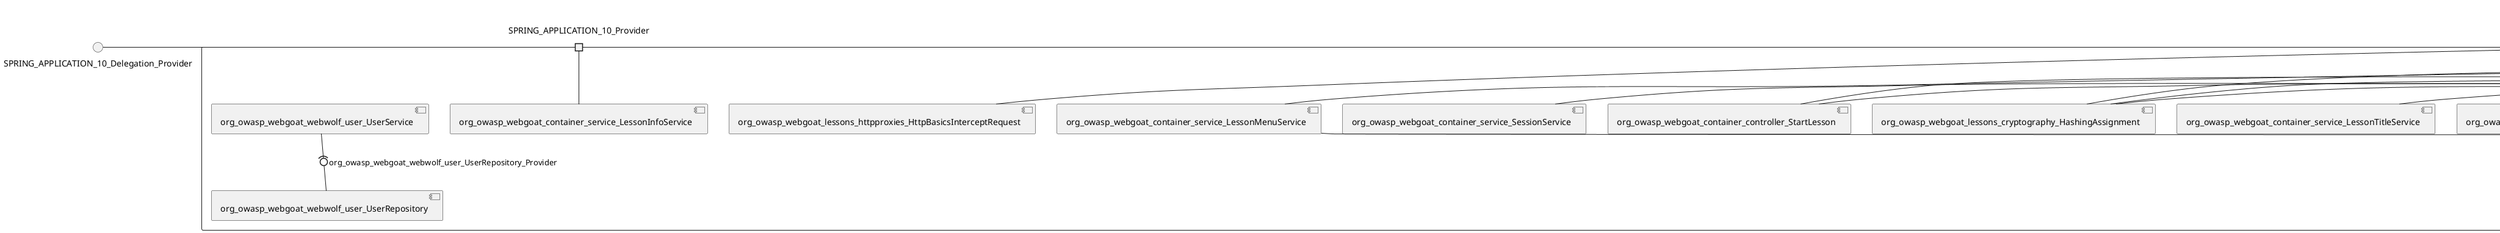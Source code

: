 @startuml
skinparam fixCircleLabelOverlapping true
skinparam componentStyle uml2
() SPRING_APPLICATION_10_Delegation_Provider
() SPRING_APPLICATION_11_Delegation_Provider
() SPRING_APPLICATION_12_Delegation_Provider
() SPRING_APPLICATION_13_Delegation_Provider
() SPRING_APPLICATION_14_Delegation_Provider
() SPRING_APPLICATION_15_Delegation_Provider
() SPRING_APPLICATION_16_Delegation_Provider
() SPRING_APPLICATION_2_Delegation_Provider
() SPRING_APPLICATION_3_Delegation_Provider
() SPRING_APPLICATION_4_Delegation_Provider
() SPRING_APPLICATION_5_Delegation_Provider
() SPRING_APPLICATION_6_Delegation_Provider
() SPRING_APPLICATION_7_Delegation_Provider
() SPRING_APPLICATION_8_Delegation_Provider
() SPRING_APPLICATION_9_Delegation_Provider
() SPRING_APPLICATION_BypassRestrictions_FieldRestrictions_POST_Delegation_Provider
() SPRING_APPLICATION_BypassRestrictions_frontendValidation_POST_Delegation_Provider
() SPRING_APPLICATION_ChromeDevTools_dummy_POST_Delegation_Provider
() SPRING_APPLICATION_ChromeDevTools_network_POST_Delegation_Provider
() SPRING_APPLICATION_CrossSiteScriptingStored_stored_xss_POST_Delegation_Provider
() SPRING_APPLICATION_CrossSiteScriptingStored_stored_xss_follow_up_POST_Delegation_Provider
() SPRING_APPLICATION_CrossSiteScripting_attack1_POST_Delegation_Provider
() SPRING_APPLICATION_CrossSiteScripting_attack3_POST_Delegation_Provider
() SPRING_APPLICATION_CrossSiteScripting_attack4_POST_Delegation_Provider
() SPRING_APPLICATION_CrossSiteScripting_attack5a_GET_Delegation_Provider
() SPRING_APPLICATION_CrossSiteScripting_attack6a_POST_Delegation_Provider
() SPRING_APPLICATION_CrossSiteScripting_dom_follow_up_POST_Delegation_Provider
() SPRING_APPLICATION_CrossSiteScripting_phone_home_xss_POST_Delegation_Provider
() SPRING_APPLICATION_CrossSiteScripting_quiz_GET_POST_Delegation_Provider
() SPRING_APPLICATION_Delegation_Provider
() SPRING_APPLICATION_GET_10_Delegation_Provider
() SPRING_APPLICATION_GET_11_Delegation_Provider
() SPRING_APPLICATION_GET_2_Delegation_Provider
() SPRING_APPLICATION_GET_3_Delegation_Provider
() SPRING_APPLICATION_GET_4_Delegation_Provider
() SPRING_APPLICATION_GET_5_Delegation_Provider
() SPRING_APPLICATION_GET_6_Delegation_Provider
() SPRING_APPLICATION_GET_7_Delegation_Provider
() SPRING_APPLICATION_GET_8_Delegation_Provider
() SPRING_APPLICATION_GET_9_Delegation_Provider
() SPRING_APPLICATION_GET_Delegation_Provider
() SPRING_APPLICATION_HtmlTampering_task_POST_Delegation_Provider
() SPRING_APPLICATION_HttpBasics_attack1_POST_Delegation_Provider
() SPRING_APPLICATION_HttpBasics_attack2_POST_Delegation_Provider
() SPRING_APPLICATION_IDOR_diff_attributes_POST_Delegation_Provider
() SPRING_APPLICATION_IDOR_login_POST_Delegation_Provider
() SPRING_APPLICATION_IDOR_profile_alt_path_POST_Delegation_Provider
() SPRING_APPLICATION_InsecureDeserialization_task_POST_Delegation_Provider
() SPRING_APPLICATION_InsecureLogin_Delegation_Provider
() SPRING_APPLICATION_JWT_decode_POST_Delegation_Provider
() SPRING_APPLICATION_JWT_jku_Delegation_Provider
() SPRING_APPLICATION_JWT_kid_Delegation_Provider
() SPRING_APPLICATION_JWT_quiz_GET_POST_Delegation_Provider
() SPRING_APPLICATION_JWT_refresh_Delegation_Provider
() SPRING_APPLICATION_JWT_secret_POST_Delegation_Provider
() SPRING_APPLICATION_JWT_votings_Delegation_Provider
() SPRING_APPLICATION_LogSpoofing_log_bleeding_POST_Delegation_Provider
() SPRING_APPLICATION_LogSpoofing_log_spoofing_POST_Delegation_Provider
() SPRING_APPLICATION_POST_10_Delegation_Provider
() SPRING_APPLICATION_POST_11_Delegation_Provider
() SPRING_APPLICATION_POST_12_Delegation_Provider
() SPRING_APPLICATION_POST_13_Delegation_Provider
() SPRING_APPLICATION_POST_14_Delegation_Provider
() SPRING_APPLICATION_POST_15_Delegation_Provider
() SPRING_APPLICATION_POST_16_Delegation_Provider
() SPRING_APPLICATION_POST_17_Delegation_Provider
() SPRING_APPLICATION_POST_18_Delegation_Provider
() SPRING_APPLICATION_POST_2_Delegation_Provider
() SPRING_APPLICATION_POST_3_Delegation_Provider
() SPRING_APPLICATION_POST_4_Delegation_Provider
() SPRING_APPLICATION_POST_5_Delegation_Provider
() SPRING_APPLICATION_POST_6_Delegation_Provider
() SPRING_APPLICATION_POST_7_Delegation_Provider
() SPRING_APPLICATION_POST_8_Delegation_Provider
() SPRING_APPLICATION_POST_9_Delegation_Provider
() SPRING_APPLICATION_POST_Delegation_Provider
() SPRING_APPLICATION_PUT_Delegation_Provider
() SPRING_APPLICATION_PasswordReset_ForgotPassword_create_password_reset_link_POST_Delegation_Provider
() SPRING_APPLICATION_PasswordReset_SecurityQuestions_POST_Delegation_Provider
() SPRING_APPLICATION_PasswordReset_reset_Delegation_Provider
() SPRING_APPLICATION_PasswordReset_simple_mail_reset_POST_Delegation_Provider
() SPRING_APPLICATION_PathTraversal_profile_picture_GET_Delegation_Provider
() SPRING_APPLICATION_PathTraversal_profile_picture_fix_GET_Delegation_Provider
() SPRING_APPLICATION_PathTraversal_profile_upload_POST_Delegation_Provider
() SPRING_APPLICATION_PathTraversal_profile_upload_fix_POST_Delegation_Provider
() SPRING_APPLICATION_PathTraversal_profile_upload_remove_user_input_POST_Delegation_Provider
() SPRING_APPLICATION_PathTraversal_random_POST_Delegation_Provider
() SPRING_APPLICATION_PathTraversal_random_picture_GET_Delegation_Provider
() SPRING_APPLICATION_PathTraversal_zip_slip_Delegation_Provider
() SPRING_APPLICATION_SSRF_task1_POST_Delegation_Provider
() SPRING_APPLICATION_SSRF_task2_POST_Delegation_Provider
() SPRING_APPLICATION_SecurePasswords_assignment_POST_Delegation_Provider
() SPRING_APPLICATION_SqlInjectionAdvanced_attack6a_POST_Delegation_Provider
() SPRING_APPLICATION_SqlInjectionAdvanced_attack6b_POST_Delegation_Provider
() SPRING_APPLICATION_SqlInjectionAdvanced_challenge_Login_POST_Delegation_Provider
() SPRING_APPLICATION_SqlInjectionAdvanced_challenge_PUT_Delegation_Provider
() SPRING_APPLICATION_SqlInjectionAdvanced_quiz_GET_POST_Delegation_Provider
() SPRING_APPLICATION_SqlInjectionMitigations_attack10a_POST_Delegation_Provider
() SPRING_APPLICATION_SqlInjectionMitigations_attack10b_POST_Delegation_Provider
() SPRING_APPLICATION_SqlInjectionMitigations_attack12a_POST_Delegation_Provider
() SPRING_APPLICATION_SqlInjectionMitigations_servers_GET_Delegation_Provider
() SPRING_APPLICATION_SqlInjection_assignment5a_POST_Delegation_Provider
() SPRING_APPLICATION_SqlInjection_assignment5b_POST_Delegation_Provider
() SPRING_APPLICATION_SqlInjection_attack10_POST_Delegation_Provider
() SPRING_APPLICATION_SqlInjection_attack2_POST_Delegation_Provider
() SPRING_APPLICATION_SqlInjection_attack3_POST_Delegation_Provider
() SPRING_APPLICATION_SqlInjection_attack4_POST_Delegation_Provider
() SPRING_APPLICATION_SqlInjection_attack5_POST_Delegation_Provider
() SPRING_APPLICATION_SqlInjection_attack8_POST_Delegation_Provider
() SPRING_APPLICATION_SqlInjection_attack9_POST_Delegation_Provider
() SPRING_APPLICATION_SqlOnlyInputValidationOnKeywords_attack_POST_Delegation_Provider
() SPRING_APPLICATION_SqlOnlyInputValidation_attack_POST_Delegation_Provider
() SPRING_APPLICATION_VulnerableComponents_attack1_POST_Delegation_Provider
() SPRING_APPLICATION_WebWolf_GET_Delegation_Provider
() SPRING_APPLICATION_WebWolf_landing_Delegation_Provider
() SPRING_APPLICATION_WebWolf_mail_Delegation_Provider
() SPRING_APPLICATION_challenge_1_POST_Delegation_Provider
() SPRING_APPLICATION_challenge_5_POST_Delegation_Provider
() SPRING_APPLICATION_challenge_7_Delegation_Provider
() SPRING_APPLICATION_challenge_8_Delegation_Provider
() SPRING_APPLICATION_challenge_logo_Delegation_Provider
() SPRING_APPLICATION_cia_quiz_GET_POST_Delegation_Provider
() SPRING_APPLICATION_clientSideFiltering_attack1_POST_Delegation_Provider
() SPRING_APPLICATION_clientSideFiltering_challenge_store_coupons_GET_Delegation_Provider
() SPRING_APPLICATION_clientSideFiltering_getItForFree_POST_Delegation_Provider
() SPRING_APPLICATION_clientSideFiltering_salaries_GET_Delegation_Provider
() SPRING_APPLICATION_crypto_encoding_basic_auth_POST_Delegation_Provider
() SPRING_APPLICATION_crypto_encoding_xor_POST_Delegation_Provider
() SPRING_APPLICATION_crypto_hashing_POST_Delegation_Provider
() SPRING_APPLICATION_crypto_secure_defaults_POST_Delegation_Provider
() SPRING_APPLICATION_crypto_signing_verify_POST_Delegation_Provider
() SPRING_APPLICATION_csrf_feedback_message_POST_Delegation_Provider
() SPRING_APPLICATION_csrf_review_POST_Delegation_Provider
() SPRING_APPLICATION_files_GET_Delegation_Provider
() SPRING_APPLICATION_fileupload_POST_Delegation_Provider
() SPRING_APPLICATION_jwt_Delegation_Provider
() SPRING_APPLICATION_landing_Delegation_Provider
() SPRING_APPLICATION_lesson_template_Delegation_Provider
() SPRING_APPLICATION_login_oauth_mvc_GET_Delegation_Provider
() SPRING_APPLICATION_mail_DELETE_GET_POST_Delegation_Provider
() SPRING_APPLICATION_register_mvc_POST_Delegation_Provider
() SPRING_APPLICATION_registration_GET_Delegation_Provider
() SPRING_APPLICATION_requests_GET_Delegation_Provider
() SPRING_APPLICATION_scoreboard_data_GET_Delegation_Provider
() SPRING_APPLICATION_server_directory_GET_Delegation_Provider
() SPRING_APPLICATION_service_debug_labels_mvc_Delegation_Provider
() SPRING_APPLICATION_service_lessonoverview_mvc_Delegation_Provider
() SPRING_APPLICATION_xxe_comments_GET_Delegation_Provider
rectangle System {
[org_owasp_webgoat_container_HammerHead] [[webgoat-webgoat.repository#_eo75BgNyEe-QM-wOtFHiFA]]
[org_owasp_webgoat_container_WebWolfRedirect] [[webgoat-webgoat.repository#_eo75BgNyEe-QM-wOtFHiFA]]
[org_owasp_webgoat_container_controller_StartLesson] [[webgoat-webgoat.repository#_eo75BgNyEe-QM-wOtFHiFA]]
[org_owasp_webgoat_container_controller_Welcome] [[webgoat-webgoat.repository#_eo75BgNyEe-QM-wOtFHiFA]]
[org_owasp_webgoat_container_i18n_PluginMessages_Provider] [[webgoat-webgoat.repository#_eo75BgNyEe-QM-wOtFHiFA]]
[org_owasp_webgoat_container_service_EnvironmentService] [[webgoat-webgoat.repository#_eo75BgNyEe-QM-wOtFHiFA]]
[org_owasp_webgoat_container_service_HintService] [[webgoat-webgoat.repository#_eo75BgNyEe-QM-wOtFHiFA]]
[org_owasp_webgoat_container_service_LabelDebugService] [[webgoat-webgoat.repository#_eo75BgNyEe-QM-wOtFHiFA]]
[org_owasp_webgoat_container_service_LabelService] [[webgoat-webgoat.repository#_eo75BgNyEe-QM-wOtFHiFA]]
[org_owasp_webgoat_container_service_LessonInfoService] [[webgoat-webgoat.repository#_eo75BgNyEe-QM-wOtFHiFA]]
[org_owasp_webgoat_container_service_LessonMenuService] [[webgoat-webgoat.repository#_eo75BgNyEe-QM-wOtFHiFA]]
[org_owasp_webgoat_container_service_LessonProgressService] [[webgoat-webgoat.repository#_eo75BgNyEe-QM-wOtFHiFA]]
[org_owasp_webgoat_container_service_LessonTitleService] [[webgoat-webgoat.repository#_eo75BgNyEe-QM-wOtFHiFA]]
[org_owasp_webgoat_container_service_ReportCardService] [[webgoat-webgoat.repository#_eo75BgNyEe-QM-wOtFHiFA]]
[org_owasp_webgoat_container_service_RestartLessonService] [[webgoat-webgoat.repository#_eo75BgNyEe-QM-wOtFHiFA]]
[org_owasp_webgoat_container_service_SessionService] [[webgoat-webgoat.repository#_eo75BgNyEe-QM-wOtFHiFA]]
[org_owasp_webgoat_container_session_UserSessionData_Provider] [[webgoat-webgoat.repository#_eo75BgNyEe-QM-wOtFHiFA]]
[org_owasp_webgoat_container_session_WebSession_Provider] [[webgoat-webgoat.repository#_eo75BgNyEe-QM-wOtFHiFA]]
[org_owasp_webgoat_container_users_RegistrationController] [[webgoat-webgoat.repository#_eo75BgNyEe-QM-wOtFHiFA]]
[org_owasp_webgoat_container_users_Scoreboard] [[webgoat-webgoat.repository#_eo75BgNyEe-QM-wOtFHiFA]]
[org_owasp_webgoat_container_users_UserRepository] [[webgoat-webgoat.repository#_eo75BgNyEe-QM-wOtFHiFA]]
[org_owasp_webgoat_container_users_UserService] [[webgoat-webgoat.repository#_eo75BgNyEe-QM-wOtFHiFA]]
[org_owasp_webgoat_container_users_UserTrackerRepository] [[webgoat-webgoat.repository#_eo75BgNyEe-QM-wOtFHiFA]]
[org_owasp_webgoat_lessons_authbypass_VerifyAccount] [[webgoat-webgoat.repository#_eo75BgNyEe-QM-wOtFHiFA]]
[org_owasp_webgoat_lessons_bypassrestrictions_BypassRestrictionsFieldRestrictions] [[webgoat-webgoat.repository#_eo75BgNyEe-QM-wOtFHiFA]]
[org_owasp_webgoat_lessons_bypassrestrictions_BypassRestrictionsFrontendValidation] [[webgoat-webgoat.repository#_eo75BgNyEe-QM-wOtFHiFA]]
[org_owasp_webgoat_lessons_challenges_FlagController] [[webgoat-webgoat.repository#_eo75BgNyEe-QM-wOtFHiFA]]
[org_owasp_webgoat_lessons_challenges_challenge1_Assignment1] [[webgoat-webgoat.repository#_eo75BgNyEe-QM-wOtFHiFA]]
[org_owasp_webgoat_lessons_challenges_challenge1_ImageServlet] [[webgoat-webgoat.repository#_eo75BgNyEe-QM-wOtFHiFA]]
[org_owasp_webgoat_lessons_challenges_challenge5_Assignment5] [[webgoat-webgoat.repository#_eo75BgNyEe-QM-wOtFHiFA]]
[org_owasp_webgoat_lessons_challenges_challenge7_Assignment7] [[webgoat-webgoat.repository#_eo75BgNyEe-QM-wOtFHiFA]]
[org_owasp_webgoat_lessons_challenges_challenge8_Assignment8] [[webgoat-webgoat.repository#_eo75BgNyEe-QM-wOtFHiFA]]
[org_owasp_webgoat_lessons_chromedevtools_NetworkDummy] [[webgoat-webgoat.repository#_eo75BgNyEe-QM-wOtFHiFA]]
[org_owasp_webgoat_lessons_chromedevtools_NetworkLesson] [[webgoat-webgoat.repository#_eo75BgNyEe-QM-wOtFHiFA]]
[org_owasp_webgoat_lessons_cia_CIAQuiz] [[webgoat-webgoat.repository#_eo75BgNyEe-QM-wOtFHiFA]]
[org_owasp_webgoat_lessons_clientsidefiltering_ClientSideFilteringAssignment] [[webgoat-webgoat.repository#_eo75BgNyEe-QM-wOtFHiFA]]
[org_owasp_webgoat_lessons_clientsidefiltering_ClientSideFilteringFreeAssignment] [[webgoat-webgoat.repository#_eo75BgNyEe-QM-wOtFHiFA]]
[org_owasp_webgoat_lessons_clientsidefiltering_Salaries] [[webgoat-webgoat.repository#_eo75BgNyEe-QM-wOtFHiFA]]
[org_owasp_webgoat_lessons_clientsidefiltering_ShopEndpoint] [[webgoat-webgoat.repository#_eo75BgNyEe-QM-wOtFHiFA]]
[org_owasp_webgoat_lessons_cryptography_EncodingAssignment] [[webgoat-webgoat.repository#_eo75BgNyEe-QM-wOtFHiFA]]
[org_owasp_webgoat_lessons_cryptography_HashingAssignment] [[webgoat-webgoat.repository#_eo75BgNyEe-QM-wOtFHiFA]]
[org_owasp_webgoat_lessons_cryptography_SecureDefaultsAssignment] [[webgoat-webgoat.repository#_eo75BgNyEe-QM-wOtFHiFA]]
[org_owasp_webgoat_lessons_cryptography_SigningAssignment] [[webgoat-webgoat.repository#_eo75BgNyEe-QM-wOtFHiFA]]
[org_owasp_webgoat_lessons_cryptography_XOREncodingAssignment] [[webgoat-webgoat.repository#_eo75BgNyEe-QM-wOtFHiFA]]
[org_owasp_webgoat_lessons_csrf_CSRFConfirmFlag1] [[webgoat-webgoat.repository#_eo75BgNyEe-QM-wOtFHiFA]]
[org_owasp_webgoat_lessons_csrf_CSRFFeedback] [[webgoat-webgoat.repository#_eo75BgNyEe-QM-wOtFHiFA]]
[org_owasp_webgoat_lessons_csrf_CSRFGetFlag] [[webgoat-webgoat.repository#_eo75BgNyEe-QM-wOtFHiFA]]
[org_owasp_webgoat_lessons_csrf_CSRFLogin] [[webgoat-webgoat.repository#_eo75BgNyEe-QM-wOtFHiFA]]
[org_owasp_webgoat_lessons_csrf_ForgedReviews] [[webgoat-webgoat.repository#_eo75BgNyEe-QM-wOtFHiFA]]
[org_owasp_webgoat_lessons_csrf_ObjectMapper_Provider] [[webgoat-webgoat.repository#_eo75BgNyEe-QM-wOtFHiFA]]
[org_owasp_webgoat_lessons_deserialization_InsecureDeserializationTask] [[webgoat-webgoat.repository#_eo75BgNyEe-QM-wOtFHiFA]]
[org_owasp_webgoat_lessons_hijacksession_HijackSessionAssignment] [[webgoat-webgoat.repository#_eo75BgNyEe-QM-wOtFHiFA]]
[org_owasp_webgoat_lessons_hijacksession_cas_HijackSessionAuthenticationProvider] [[webgoat-webgoat.repository#_eo75BgNyEe-QM-wOtFHiFA]]
[org_owasp_webgoat_lessons_htmltampering_HtmlTamperingTask] [[webgoat-webgoat.repository#_eo75BgNyEe-QM-wOtFHiFA]]
[org_owasp_webgoat_lessons_httpbasics_HttpBasicsLesson] [[webgoat-webgoat.repository#_eo75BgNyEe-QM-wOtFHiFA]]
[org_owasp_webgoat_lessons_httpbasics_HttpBasicsQuiz] [[webgoat-webgoat.repository#_eo75BgNyEe-QM-wOtFHiFA]]
[org_owasp_webgoat_lessons_httpproxies_HttpBasicsInterceptRequest] [[webgoat-webgoat.repository#_eo75BgNyEe-QM-wOtFHiFA]]
[org_owasp_webgoat_lessons_idor_IDORDiffAttributes] [[webgoat-webgoat.repository#_eo75BgNyEe-QM-wOtFHiFA]]
[org_owasp_webgoat_lessons_idor_IDOREditOtherProfile] [[webgoat-webgoat.repository#_eo75BgNyEe-QM-wOtFHiFA]]
[org_owasp_webgoat_lessons_idor_IDORLogin] [[webgoat-webgoat.repository#_eo75BgNyEe-QM-wOtFHiFA]]
[org_owasp_webgoat_lessons_idor_IDORViewOtherProfile] [[webgoat-webgoat.repository#_eo75BgNyEe-QM-wOtFHiFA]]
[org_owasp_webgoat_lessons_idor_IDORViewOwnProfile] [[webgoat-webgoat.repository#_eo75BgNyEe-QM-wOtFHiFA]]
[org_owasp_webgoat_lessons_idor_IDORViewOwnProfileAltUrl] [[webgoat-webgoat.repository#_eo75BgNyEe-QM-wOtFHiFA]]
[org_owasp_webgoat_lessons_insecurelogin_InsecureLoginTask] [[webgoat-webgoat.repository#_eo75BgNyEe-QM-wOtFHiFA]]
[org_owasp_webgoat_lessons_jwt_JWTDecodeEndpoint] [[webgoat-webgoat.repository#_eo75BgNyEe-QM-wOtFHiFA]]
[org_owasp_webgoat_lessons_jwt_JWTQuiz] [[webgoat-webgoat.repository#_eo75BgNyEe-QM-wOtFHiFA]]
[org_owasp_webgoat_lessons_jwt_JWTRefreshEndpoint] [[webgoat-webgoat.repository#_eo75BgNyEe-QM-wOtFHiFA]]
[org_owasp_webgoat_lessons_jwt_JWTSecretKeyEndpoint] [[webgoat-webgoat.repository#_eo75BgNyEe-QM-wOtFHiFA]]
[org_owasp_webgoat_lessons_jwt_JWTVotesEndpoint] [[webgoat-webgoat.repository#_eo75BgNyEe-QM-wOtFHiFA]]
[org_owasp_webgoat_lessons_jwt_claimmisuse_JWTHeaderJKUEndpoint] [[webgoat-webgoat.repository#_eo75BgNyEe-QM-wOtFHiFA]]
[org_owasp_webgoat_lessons_jwt_claimmisuse_JWTHeaderKIDEndpoint] [[webgoat-webgoat.repository#_eo75BgNyEe-QM-wOtFHiFA]]
[org_owasp_webgoat_lessons_lessontemplate_SampleAttack] [[webgoat-webgoat.repository#_eo75BgNyEe-QM-wOtFHiFA]]
[org_owasp_webgoat_lessons_logging_LogBleedingTask] [[webgoat-webgoat.repository#_eo75BgNyEe-QM-wOtFHiFA]]
[org_owasp_webgoat_lessons_logging_LogSpoofingTask] [[webgoat-webgoat.repository#_eo75BgNyEe-QM-wOtFHiFA]]
[org_owasp_webgoat_lessons_missingac_MissingFunctionACHiddenMenus] [[webgoat-webgoat.repository#_eo75BgNyEe-QM-wOtFHiFA]]
[org_owasp_webgoat_lessons_missingac_MissingFunctionACUsers] [[webgoat-webgoat.repository#_eo75BgNyEe-QM-wOtFHiFA]]
[org_owasp_webgoat_lessons_missingac_MissingFunctionACYourHash] [[webgoat-webgoat.repository#_eo75BgNyEe-QM-wOtFHiFA]]
[org_owasp_webgoat_lessons_missingac_MissingFunctionACYourHashAdmin] [[webgoat-webgoat.repository#_eo75BgNyEe-QM-wOtFHiFA]]
[org_owasp_webgoat_lessons_passwordreset_QuestionsAssignment] [[webgoat-webgoat.repository#_eo75BgNyEe-QM-wOtFHiFA]]
[org_owasp_webgoat_lessons_passwordreset_ResetLinkAssignment] [[webgoat-webgoat.repository#_eo75BgNyEe-QM-wOtFHiFA]]
[org_owasp_webgoat_lessons_passwordreset_ResetLinkAssignmentForgotPassword] [[webgoat-webgoat.repository#_eo75BgNyEe-QM-wOtFHiFA]]
[org_owasp_webgoat_lessons_passwordreset_SecurityQuestionAssignment] [[webgoat-webgoat.repository#_eo75BgNyEe-QM-wOtFHiFA]]
[org_owasp_webgoat_lessons_passwordreset_SimpleMailAssignment] [[webgoat-webgoat.repository#_eo75BgNyEe-QM-wOtFHiFA]]
[org_owasp_webgoat_lessons_passwordreset_TriedQuestions] [[webgoat-webgoat.repository#_eo75BgNyEe-QM-wOtFHiFA]]
[org_owasp_webgoat_lessons_pathtraversal_ProfileUpload] [[webgoat-webgoat.repository#_eo75BgNyEe-QM-wOtFHiFA]]
[org_owasp_webgoat_lessons_pathtraversal_ProfileUploadFix] [[webgoat-webgoat.repository#_eo75BgNyEe-QM-wOtFHiFA]]
[org_owasp_webgoat_lessons_pathtraversal_ProfileUploadRemoveUserInput] [[webgoat-webgoat.repository#_eo75BgNyEe-QM-wOtFHiFA]]
[org_owasp_webgoat_lessons_pathtraversal_ProfileUploadRetrieval] [[webgoat-webgoat.repository#_eo75BgNyEe-QM-wOtFHiFA]]
[org_owasp_webgoat_lessons_pathtraversal_ProfileZipSlip] [[webgoat-webgoat.repository#_eo75BgNyEe-QM-wOtFHiFA]]
[org_owasp_webgoat_lessons_securepasswords_SecurePasswordsAssignment] [[webgoat-webgoat.repository#_eo75BgNyEe-QM-wOtFHiFA]]
[org_owasp_webgoat_lessons_spoofcookie_SpoofCookieAssignment] [[webgoat-webgoat.repository#_eo75BgNyEe-QM-wOtFHiFA]]
[org_owasp_webgoat_lessons_sqlinjection_advanced_SqlInjectionChallenge] [[webgoat-webgoat.repository#_eo75BgNyEe-QM-wOtFHiFA]]
[org_owasp_webgoat_lessons_sqlinjection_advanced_SqlInjectionChallengeLogin] [[webgoat-webgoat.repository#_eo75BgNyEe-QM-wOtFHiFA]]
[org_owasp_webgoat_lessons_sqlinjection_advanced_SqlInjectionLesson6a] [[webgoat-webgoat.repository#_eo75BgNyEe-QM-wOtFHiFA]]
[org_owasp_webgoat_lessons_sqlinjection_advanced_SqlInjectionLesson6b] [[webgoat-webgoat.repository#_eo75BgNyEe-QM-wOtFHiFA]]
[org_owasp_webgoat_lessons_sqlinjection_advanced_SqlInjectionQuiz] [[webgoat-webgoat.repository#_eo75BgNyEe-QM-wOtFHiFA]]
[org_owasp_webgoat_lessons_sqlinjection_introduction_SqlInjectionLesson10] [[webgoat-webgoat.repository#_eo75BgNyEe-QM-wOtFHiFA]]
[org_owasp_webgoat_lessons_sqlinjection_introduction_SqlInjectionLesson2] [[webgoat-webgoat.repository#_eo75BgNyEe-QM-wOtFHiFA]]
[org_owasp_webgoat_lessons_sqlinjection_introduction_SqlInjectionLesson3] [[webgoat-webgoat.repository#_eo75BgNyEe-QM-wOtFHiFA]]
[org_owasp_webgoat_lessons_sqlinjection_introduction_SqlInjectionLesson4] [[webgoat-webgoat.repository#_eo75BgNyEe-QM-wOtFHiFA]]
[org_owasp_webgoat_lessons_sqlinjection_introduction_SqlInjectionLesson5] [[webgoat-webgoat.repository#_eo75BgNyEe-QM-wOtFHiFA]]
[org_owasp_webgoat_lessons_sqlinjection_introduction_SqlInjectionLesson5a] [[webgoat-webgoat.repository#_eo75BgNyEe-QM-wOtFHiFA]]
[org_owasp_webgoat_lessons_sqlinjection_introduction_SqlInjectionLesson5b] [[webgoat-webgoat.repository#_eo75BgNyEe-QM-wOtFHiFA]]
[org_owasp_webgoat_lessons_sqlinjection_introduction_SqlInjectionLesson8] [[webgoat-webgoat.repository#_eo75BgNyEe-QM-wOtFHiFA]]
[org_owasp_webgoat_lessons_sqlinjection_introduction_SqlInjectionLesson9] [[webgoat-webgoat.repository#_eo75BgNyEe-QM-wOtFHiFA]]
[org_owasp_webgoat_lessons_sqlinjection_mitigation_Servers] [[webgoat-webgoat.repository#_eo75BgNyEe-QM-wOtFHiFA]]
[org_owasp_webgoat_lessons_sqlinjection_mitigation_SqlInjectionLesson10a] [[webgoat-webgoat.repository#_eo75BgNyEe-QM-wOtFHiFA]]
[org_owasp_webgoat_lessons_sqlinjection_mitigation_SqlInjectionLesson10b] [[webgoat-webgoat.repository#_eo75BgNyEe-QM-wOtFHiFA]]
[org_owasp_webgoat_lessons_sqlinjection_mitigation_SqlInjectionLesson13] [[webgoat-webgoat.repository#_eo75BgNyEe-QM-wOtFHiFA]]
[org_owasp_webgoat_lessons_sqlinjection_mitigation_SqlOnlyInputValidation] [[webgoat-webgoat.repository#_eo75BgNyEe-QM-wOtFHiFA]]
[org_owasp_webgoat_lessons_sqlinjection_mitigation_SqlOnlyInputValidationOnKeywords] [[webgoat-webgoat.repository#_eo75BgNyEe-QM-wOtFHiFA]]
[org_owasp_webgoat_lessons_ssrf_SSRFTask1] [[webgoat-webgoat.repository#_eo75BgNyEe-QM-wOtFHiFA]]
[org_owasp_webgoat_lessons_ssrf_SSRFTask2] [[webgoat-webgoat.repository#_eo75BgNyEe-QM-wOtFHiFA]]
[org_owasp_webgoat_lessons_vulnerablecomponents_VulnerableComponentsLesson] [[webgoat-webgoat.repository#_eo75BgNyEe-QM-wOtFHiFA]]
[org_owasp_webgoat_lessons_webwolfintroduction_LandingAssignment] [[webgoat-webgoat.repository#_eo75BgNyEe-QM-wOtFHiFA]]
[org_owasp_webgoat_lessons_webwolfintroduction_MailAssignment] [[webgoat-webgoat.repository#_eo75BgNyEe-QM-wOtFHiFA]]
[org_owasp_webgoat_lessons_xss_CrossSiteScriptingLesson1] [[webgoat-webgoat.repository#_eo75BgNyEe-QM-wOtFHiFA]]
[org_owasp_webgoat_lessons_xss_CrossSiteScriptingLesson3] [[webgoat-webgoat.repository#_eo75BgNyEe-QM-wOtFHiFA]]
[org_owasp_webgoat_lessons_xss_CrossSiteScriptingLesson4] [[webgoat-webgoat.repository#_eo75BgNyEe-QM-wOtFHiFA]]
[org_owasp_webgoat_lessons_xss_CrossSiteScriptingLesson5a] [[webgoat-webgoat.repository#_eo75BgNyEe-QM-wOtFHiFA]]
[org_owasp_webgoat_lessons_xss_CrossSiteScriptingLesson6a] [[webgoat-webgoat.repository#_eo75BgNyEe-QM-wOtFHiFA]]
[org_owasp_webgoat_lessons_xss_CrossSiteScriptingQuiz] [[webgoat-webgoat.repository#_eo75BgNyEe-QM-wOtFHiFA]]
[org_owasp_webgoat_lessons_xss_DOMCrossSiteScripting] [[webgoat-webgoat.repository#_eo75BgNyEe-QM-wOtFHiFA]]
[org_owasp_webgoat_lessons_xss_DOMCrossSiteScriptingVerifier] [[webgoat-webgoat.repository#_eo75BgNyEe-QM-wOtFHiFA]]
[org_owasp_webgoat_lessons_xss_stored_StoredCrossSiteScriptingVerifier] [[webgoat-webgoat.repository#_eo75BgNyEe-QM-wOtFHiFA]]
[org_owasp_webgoat_lessons_xss_stored_StoredXssComments] [[webgoat-webgoat.repository#_eo75BgNyEe-QM-wOtFHiFA]]
[org_owasp_webgoat_lessons_xxe_BlindSendFileAssignment] [[webgoat-webgoat.repository#_eo75BgNyEe-QM-wOtFHiFA]]
[org_owasp_webgoat_lessons_xxe_CommentsCache] [[webgoat-webgoat.repository#_eo75BgNyEe-QM-wOtFHiFA]]
[org_owasp_webgoat_lessons_xxe_CommentsEndpoint] [[webgoat-webgoat.repository#_eo75BgNyEe-QM-wOtFHiFA]]
[org_owasp_webgoat_lessons_xxe_ContentTypeAssignment] [[webgoat-webgoat.repository#_eo75BgNyEe-QM-wOtFHiFA]]
[org_owasp_webgoat_lessons_xxe_SimpleXXE] [[webgoat-webgoat.repository#_eo75BgNyEe-QM-wOtFHiFA]]
[org_owasp_webgoat_webwolf_FileServer] [[webgoat-webgoat.repository#_eo75BgNyEe-QM-wOtFHiFA]]
[org_owasp_webgoat_webwolf_jwt_JWTController] [[webgoat-webgoat.repository#_eo75BgNyEe-QM-wOtFHiFA]]
[org_owasp_webgoat_webwolf_mailbox_MailboxController] [[webgoat-webgoat.repository#_eo75BgNyEe-QM-wOtFHiFA]]
[org_owasp_webgoat_webwolf_mailbox_MailboxRepository] [[webgoat-webgoat.repository#_eo75BgNyEe-QM-wOtFHiFA]]
[org_owasp_webgoat_webwolf_requests_LandingPage] [[webgoat-webgoat.repository#_eo75BgNyEe-QM-wOtFHiFA]]
[org_owasp_webgoat_webwolf_requests_Requests] [[webgoat-webgoat.repository#_eo75BgNyEe-QM-wOtFHiFA]]
[org_owasp_webgoat_webwolf_user_UserRepository] [[webgoat-webgoat.repository#_eo75BgNyEe-QM-wOtFHiFA]]
[org_owasp_webgoat_webwolf_user_UserService] [[webgoat-webgoat.repository#_eo75BgNyEe-QM-wOtFHiFA]]
port SPRING_APPLICATION_10_Provider
SPRING_APPLICATION_10_Delegation_Provider - SPRING_APPLICATION_10_Provider
SPRING_APPLICATION_10_Provider - [org_owasp_webgoat_container_service_LessonInfoService]
port SPRING_APPLICATION_11_Provider
SPRING_APPLICATION_11_Delegation_Provider - SPRING_APPLICATION_11_Provider
SPRING_APPLICATION_11_Provider - [org_owasp_webgoat_lessons_httpproxies_HttpBasicsInterceptRequest]
port SPRING_APPLICATION_12_Provider
SPRING_APPLICATION_12_Delegation_Provider - SPRING_APPLICATION_12_Provider
SPRING_APPLICATION_12_Provider - [org_owasp_webgoat_container_controller_StartLesson]
port SPRING_APPLICATION_13_Provider
SPRING_APPLICATION_13_Delegation_Provider - SPRING_APPLICATION_13_Provider
SPRING_APPLICATION_13_Provider - [org_owasp_webgoat_container_service_LessonMenuService]
port SPRING_APPLICATION_14_Provider
SPRING_APPLICATION_14_Delegation_Provider - SPRING_APPLICATION_14_Provider
SPRING_APPLICATION_14_Provider - [org_owasp_webgoat_lessons_xxe_SimpleXXE]
port SPRING_APPLICATION_15_Provider
SPRING_APPLICATION_15_Delegation_Provider - SPRING_APPLICATION_15_Provider
SPRING_APPLICATION_15_Provider - [org_owasp_webgoat_container_service_SessionService]
port SPRING_APPLICATION_16_Provider
SPRING_APPLICATION_16_Delegation_Provider - SPRING_APPLICATION_16_Provider
SPRING_APPLICATION_16_Provider - [org_owasp_webgoat_lessons_jwt_JWTSecretKeyEndpoint]
port SPRING_APPLICATION_2_Provider
SPRING_APPLICATION_2_Delegation_Provider - SPRING_APPLICATION_2_Provider
SPRING_APPLICATION_2_Provider - [org_owasp_webgoat_lessons_cryptography_HashingAssignment]
port SPRING_APPLICATION_3_Provider
SPRING_APPLICATION_3_Delegation_Provider - SPRING_APPLICATION_3_Provider
SPRING_APPLICATION_3_Provider - [org_owasp_webgoat_lessons_cryptography_SigningAssignment]
port SPRING_APPLICATION_4_Provider
SPRING_APPLICATION_4_Delegation_Provider - SPRING_APPLICATION_4_Provider
SPRING_APPLICATION_4_Provider - [org_owasp_webgoat_lessons_cryptography_HashingAssignment]
port SPRING_APPLICATION_5_Provider
SPRING_APPLICATION_5_Delegation_Provider - SPRING_APPLICATION_5_Provider
SPRING_APPLICATION_5_Provider - [org_owasp_webgoat_container_controller_StartLesson]
port SPRING_APPLICATION_6_Provider
SPRING_APPLICATION_6_Delegation_Provider - SPRING_APPLICATION_6_Provider
SPRING_APPLICATION_6_Provider - [org_owasp_webgoat_container_service_LessonTitleService]
port SPRING_APPLICATION_7_Provider
SPRING_APPLICATION_7_Delegation_Provider - SPRING_APPLICATION_7_Provider
SPRING_APPLICATION_7_Provider - [org_owasp_webgoat_container_service_RestartLessonService]
port SPRING_APPLICATION_8_Provider
SPRING_APPLICATION_8_Delegation_Provider - SPRING_APPLICATION_8_Provider
SPRING_APPLICATION_8_Provider - [org_owasp_webgoat_container_HammerHead]
port SPRING_APPLICATION_9_Provider
SPRING_APPLICATION_9_Delegation_Provider - SPRING_APPLICATION_9_Provider
SPRING_APPLICATION_9_Provider - [org_owasp_webgoat_container_service_LabelDebugService]
port SPRING_APPLICATION_BypassRestrictions_FieldRestrictions_POST_Provider
SPRING_APPLICATION_BypassRestrictions_FieldRestrictions_POST_Delegation_Provider - SPRING_APPLICATION_BypassRestrictions_FieldRestrictions_POST_Provider
SPRING_APPLICATION_BypassRestrictions_FieldRestrictions_POST_Provider - [org_owasp_webgoat_lessons_bypassrestrictions_BypassRestrictionsFieldRestrictions]
port SPRING_APPLICATION_BypassRestrictions_frontendValidation_POST_Provider
SPRING_APPLICATION_BypassRestrictions_frontendValidation_POST_Delegation_Provider - SPRING_APPLICATION_BypassRestrictions_frontendValidation_POST_Provider
SPRING_APPLICATION_BypassRestrictions_frontendValidation_POST_Provider - [org_owasp_webgoat_lessons_bypassrestrictions_BypassRestrictionsFrontendValidation]
port SPRING_APPLICATION_ChromeDevTools_dummy_POST_Provider
SPRING_APPLICATION_ChromeDevTools_dummy_POST_Delegation_Provider - SPRING_APPLICATION_ChromeDevTools_dummy_POST_Provider
SPRING_APPLICATION_ChromeDevTools_dummy_POST_Provider - [org_owasp_webgoat_lessons_chromedevtools_NetworkDummy]
port SPRING_APPLICATION_ChromeDevTools_network_POST_Provider
SPRING_APPLICATION_ChromeDevTools_network_POST_Delegation_Provider - SPRING_APPLICATION_ChromeDevTools_network_POST_Provider
SPRING_APPLICATION_ChromeDevTools_network_POST_Provider - [org_owasp_webgoat_lessons_chromedevtools_NetworkLesson]
port SPRING_APPLICATION_CrossSiteScriptingStored_stored_xss_POST_Provider
SPRING_APPLICATION_CrossSiteScriptingStored_stored_xss_POST_Delegation_Provider - SPRING_APPLICATION_CrossSiteScriptingStored_stored_xss_POST_Provider
SPRING_APPLICATION_CrossSiteScriptingStored_stored_xss_POST_Provider - [org_owasp_webgoat_lessons_xss_stored_StoredXssComments]
port SPRING_APPLICATION_CrossSiteScriptingStored_stored_xss_follow_up_POST_Provider
SPRING_APPLICATION_CrossSiteScriptingStored_stored_xss_follow_up_POST_Delegation_Provider - SPRING_APPLICATION_CrossSiteScriptingStored_stored_xss_follow_up_POST_Provider
SPRING_APPLICATION_CrossSiteScriptingStored_stored_xss_follow_up_POST_Provider - [org_owasp_webgoat_lessons_xss_stored_StoredCrossSiteScriptingVerifier]
port SPRING_APPLICATION_CrossSiteScripting_attack1_POST_Provider
SPRING_APPLICATION_CrossSiteScripting_attack1_POST_Delegation_Provider - SPRING_APPLICATION_CrossSiteScripting_attack1_POST_Provider
SPRING_APPLICATION_CrossSiteScripting_attack1_POST_Provider - [org_owasp_webgoat_lessons_xss_CrossSiteScriptingLesson1]
port SPRING_APPLICATION_CrossSiteScripting_attack3_POST_Provider
SPRING_APPLICATION_CrossSiteScripting_attack3_POST_Delegation_Provider - SPRING_APPLICATION_CrossSiteScripting_attack3_POST_Provider
SPRING_APPLICATION_CrossSiteScripting_attack3_POST_Provider - [org_owasp_webgoat_lessons_xss_CrossSiteScriptingLesson3]
port SPRING_APPLICATION_CrossSiteScripting_attack4_POST_Provider
SPRING_APPLICATION_CrossSiteScripting_attack4_POST_Delegation_Provider - SPRING_APPLICATION_CrossSiteScripting_attack4_POST_Provider
SPRING_APPLICATION_CrossSiteScripting_attack4_POST_Provider - [org_owasp_webgoat_lessons_xss_CrossSiteScriptingLesson4]
port SPRING_APPLICATION_CrossSiteScripting_attack5a_GET_Provider
SPRING_APPLICATION_CrossSiteScripting_attack5a_GET_Delegation_Provider - SPRING_APPLICATION_CrossSiteScripting_attack5a_GET_Provider
SPRING_APPLICATION_CrossSiteScripting_attack5a_GET_Provider - [org_owasp_webgoat_lessons_xss_CrossSiteScriptingLesson5a]
port SPRING_APPLICATION_CrossSiteScripting_attack6a_POST_Provider
SPRING_APPLICATION_CrossSiteScripting_attack6a_POST_Delegation_Provider - SPRING_APPLICATION_CrossSiteScripting_attack6a_POST_Provider
SPRING_APPLICATION_CrossSiteScripting_attack6a_POST_Provider - [org_owasp_webgoat_lessons_xss_CrossSiteScriptingLesson6a]
port SPRING_APPLICATION_CrossSiteScripting_dom_follow_up_POST_Provider
SPRING_APPLICATION_CrossSiteScripting_dom_follow_up_POST_Delegation_Provider - SPRING_APPLICATION_CrossSiteScripting_dom_follow_up_POST_Provider
SPRING_APPLICATION_CrossSiteScripting_dom_follow_up_POST_Provider - [org_owasp_webgoat_lessons_xss_DOMCrossSiteScriptingVerifier]
port SPRING_APPLICATION_CrossSiteScripting_phone_home_xss_POST_Provider
SPRING_APPLICATION_CrossSiteScripting_phone_home_xss_POST_Delegation_Provider - SPRING_APPLICATION_CrossSiteScripting_phone_home_xss_POST_Provider
SPRING_APPLICATION_CrossSiteScripting_phone_home_xss_POST_Provider - [org_owasp_webgoat_lessons_xss_DOMCrossSiteScripting]
port SPRING_APPLICATION_CrossSiteScripting_quiz_GET_POST_Provider
SPRING_APPLICATION_CrossSiteScripting_quiz_GET_POST_Delegation_Provider - SPRING_APPLICATION_CrossSiteScripting_quiz_GET_POST_Provider
SPRING_APPLICATION_CrossSiteScripting_quiz_GET_POST_Provider - [org_owasp_webgoat_lessons_xss_CrossSiteScriptingQuiz]
port SPRING_APPLICATION_Provider
SPRING_APPLICATION_Delegation_Provider - SPRING_APPLICATION_Provider
SPRING_APPLICATION_Provider - [org_owasp_webgoat_webwolf_FileServer]
port SPRING_APPLICATION_GET_10_Provider
SPRING_APPLICATION_GET_10_Delegation_Provider - SPRING_APPLICATION_GET_10_Provider
SPRING_APPLICATION_GET_10_Provider - [org_owasp_webgoat_lessons_csrf_ForgedReviews]
port SPRING_APPLICATION_GET_11_Provider
SPRING_APPLICATION_GET_11_Delegation_Provider - SPRING_APPLICATION_GET_11_Provider
SPRING_APPLICATION_GET_11_Provider - [org_owasp_webgoat_container_service_HintService]
port SPRING_APPLICATION_GET_2_Provider
SPRING_APPLICATION_GET_2_Delegation_Provider - SPRING_APPLICATION_GET_2_Provider
SPRING_APPLICATION_GET_2_Provider - [org_owasp_webgoat_container_service_ReportCardService]
port SPRING_APPLICATION_GET_3_Provider
SPRING_APPLICATION_GET_3_Delegation_Provider - SPRING_APPLICATION_GET_3_Provider
SPRING_APPLICATION_GET_3_Provider - [org_owasp_webgoat_container_controller_Welcome]
port SPRING_APPLICATION_GET_4_Provider
SPRING_APPLICATION_GET_4_Delegation_Provider - SPRING_APPLICATION_GET_4_Provider
SPRING_APPLICATION_GET_4_Provider - [org_owasp_webgoat_lessons_missingac_MissingFunctionACUsers]
port SPRING_APPLICATION_GET_5_Provider
SPRING_APPLICATION_GET_5_Delegation_Provider - SPRING_APPLICATION_GET_5_Provider
SPRING_APPLICATION_GET_5_Provider - [org_owasp_webgoat_container_service_LabelService]
port SPRING_APPLICATION_GET_6_Provider
SPRING_APPLICATION_GET_6_Delegation_Provider - SPRING_APPLICATION_GET_6_Provider
SPRING_APPLICATION_GET_6_Provider - [org_owasp_webgoat_lessons_idor_IDORViewOwnProfile]
port SPRING_APPLICATION_GET_7_Provider
SPRING_APPLICATION_GET_7_Delegation_Provider - SPRING_APPLICATION_GET_7_Provider
SPRING_APPLICATION_GET_7_Provider - [org_owasp_webgoat_lessons_xss_stored_StoredXssComments]
port SPRING_APPLICATION_GET_8_Provider
SPRING_APPLICATION_GET_8_Delegation_Provider - SPRING_APPLICATION_GET_8_Provider
SPRING_APPLICATION_GET_8_Provider - [org_owasp_webgoat_lessons_idor_IDORViewOtherProfile]
port SPRING_APPLICATION_GET_9_Provider
SPRING_APPLICATION_GET_9_Delegation_Provider - SPRING_APPLICATION_GET_9_Provider
SPRING_APPLICATION_GET_9_Provider - [org_owasp_webgoat_lessons_spoofcookie_SpoofCookieAssignment]
port SPRING_APPLICATION_GET_Provider
SPRING_APPLICATION_GET_Delegation_Provider - SPRING_APPLICATION_GET_Provider
SPRING_APPLICATION_GET_Provider - [org_owasp_webgoat_lessons_cryptography_EncodingAssignment]
port SPRING_APPLICATION_HtmlTampering_task_POST_Provider
SPRING_APPLICATION_HtmlTampering_task_POST_Delegation_Provider - SPRING_APPLICATION_HtmlTampering_task_POST_Provider
SPRING_APPLICATION_HtmlTampering_task_POST_Provider - [org_owasp_webgoat_lessons_htmltampering_HtmlTamperingTask]
port SPRING_APPLICATION_HttpBasics_attack1_POST_Provider
SPRING_APPLICATION_HttpBasics_attack1_POST_Delegation_Provider - SPRING_APPLICATION_HttpBasics_attack1_POST_Provider
SPRING_APPLICATION_HttpBasics_attack1_POST_Provider - [org_owasp_webgoat_lessons_httpbasics_HttpBasicsLesson]
port SPRING_APPLICATION_HttpBasics_attack2_POST_Provider
SPRING_APPLICATION_HttpBasics_attack2_POST_Delegation_Provider - SPRING_APPLICATION_HttpBasics_attack2_POST_Provider
SPRING_APPLICATION_HttpBasics_attack2_POST_Provider - [org_owasp_webgoat_lessons_httpbasics_HttpBasicsQuiz]
port SPRING_APPLICATION_IDOR_diff_attributes_POST_Provider
SPRING_APPLICATION_IDOR_diff_attributes_POST_Delegation_Provider - SPRING_APPLICATION_IDOR_diff_attributes_POST_Provider
SPRING_APPLICATION_IDOR_diff_attributes_POST_Provider - [org_owasp_webgoat_lessons_idor_IDORDiffAttributes]
port SPRING_APPLICATION_IDOR_login_POST_Provider
SPRING_APPLICATION_IDOR_login_POST_Delegation_Provider - SPRING_APPLICATION_IDOR_login_POST_Provider
SPRING_APPLICATION_IDOR_login_POST_Provider - [org_owasp_webgoat_lessons_idor_IDORLogin]
port SPRING_APPLICATION_IDOR_profile_alt_path_POST_Provider
SPRING_APPLICATION_IDOR_profile_alt_path_POST_Delegation_Provider - SPRING_APPLICATION_IDOR_profile_alt_path_POST_Provider
SPRING_APPLICATION_IDOR_profile_alt_path_POST_Provider - [org_owasp_webgoat_lessons_idor_IDORViewOwnProfileAltUrl]
port SPRING_APPLICATION_InsecureDeserialization_task_POST_Provider
SPRING_APPLICATION_InsecureDeserialization_task_POST_Delegation_Provider - SPRING_APPLICATION_InsecureDeserialization_task_POST_Provider
SPRING_APPLICATION_InsecureDeserialization_task_POST_Provider - [org_owasp_webgoat_lessons_deserialization_InsecureDeserializationTask]
port SPRING_APPLICATION_InsecureLogin_Provider
SPRING_APPLICATION_InsecureLogin_Delegation_Provider - SPRING_APPLICATION_InsecureLogin_Provider
SPRING_APPLICATION_InsecureLogin_Provider - [org_owasp_webgoat_lessons_insecurelogin_InsecureLoginTask]
port SPRING_APPLICATION_JWT_decode_POST_Provider
SPRING_APPLICATION_JWT_decode_POST_Delegation_Provider - SPRING_APPLICATION_JWT_decode_POST_Provider
SPRING_APPLICATION_JWT_decode_POST_Provider - [org_owasp_webgoat_lessons_jwt_JWTDecodeEndpoint]
port SPRING_APPLICATION_JWT_jku_Provider
SPRING_APPLICATION_JWT_jku_Delegation_Provider - SPRING_APPLICATION_JWT_jku_Provider
SPRING_APPLICATION_JWT_jku_Provider - [org_owasp_webgoat_lessons_jwt_claimmisuse_JWTHeaderJKUEndpoint]
port SPRING_APPLICATION_JWT_kid_Provider
SPRING_APPLICATION_JWT_kid_Delegation_Provider - SPRING_APPLICATION_JWT_kid_Provider
SPRING_APPLICATION_JWT_kid_Provider - [org_owasp_webgoat_lessons_jwt_claimmisuse_JWTHeaderKIDEndpoint]
port SPRING_APPLICATION_JWT_quiz_GET_POST_Provider
SPRING_APPLICATION_JWT_quiz_GET_POST_Delegation_Provider - SPRING_APPLICATION_JWT_quiz_GET_POST_Provider
SPRING_APPLICATION_JWT_quiz_GET_POST_Provider - [org_owasp_webgoat_lessons_jwt_JWTQuiz]
port SPRING_APPLICATION_JWT_refresh_Provider
SPRING_APPLICATION_JWT_refresh_Delegation_Provider - SPRING_APPLICATION_JWT_refresh_Provider
SPRING_APPLICATION_JWT_refresh_Provider - [org_owasp_webgoat_lessons_jwt_JWTRefreshEndpoint]
port SPRING_APPLICATION_JWT_secret_POST_Provider
SPRING_APPLICATION_JWT_secret_POST_Delegation_Provider - SPRING_APPLICATION_JWT_secret_POST_Provider
SPRING_APPLICATION_JWT_secret_POST_Provider - [org_owasp_webgoat_lessons_jwt_JWTSecretKeyEndpoint]
port SPRING_APPLICATION_JWT_votings_Provider
SPRING_APPLICATION_JWT_votings_Delegation_Provider - SPRING_APPLICATION_JWT_votings_Provider
SPRING_APPLICATION_JWT_votings_Provider - [org_owasp_webgoat_lessons_jwt_JWTVotesEndpoint]
port SPRING_APPLICATION_LogSpoofing_log_bleeding_POST_Provider
SPRING_APPLICATION_LogSpoofing_log_bleeding_POST_Delegation_Provider - SPRING_APPLICATION_LogSpoofing_log_bleeding_POST_Provider
SPRING_APPLICATION_LogSpoofing_log_bleeding_POST_Provider - [org_owasp_webgoat_lessons_logging_LogBleedingTask]
port SPRING_APPLICATION_LogSpoofing_log_spoofing_POST_Provider
SPRING_APPLICATION_LogSpoofing_log_spoofing_POST_Delegation_Provider - SPRING_APPLICATION_LogSpoofing_log_spoofing_POST_Provider
SPRING_APPLICATION_LogSpoofing_log_spoofing_POST_Provider - [org_owasp_webgoat_lessons_logging_LogSpoofingTask]
port SPRING_APPLICATION_POST_10_Provider
SPRING_APPLICATION_POST_10_Delegation_Provider - SPRING_APPLICATION_POST_10_Provider
SPRING_APPLICATION_POST_10_Provider - [org_owasp_webgoat_lessons_missingac_MissingFunctionACYourHashAdmin]
port SPRING_APPLICATION_POST_11_Provider
SPRING_APPLICATION_POST_11_Delegation_Provider - SPRING_APPLICATION_POST_11_Provider
SPRING_APPLICATION_POST_11_Provider - [org_owasp_webgoat_lessons_csrf_CSRFGetFlag]
port SPRING_APPLICATION_POST_12_Provider
SPRING_APPLICATION_POST_12_Delegation_Provider - SPRING_APPLICATION_POST_12_Provider
SPRING_APPLICATION_POST_12_Provider - [org_owasp_webgoat_lessons_passwordreset_SimpleMailAssignment]
port SPRING_APPLICATION_POST_13_Provider
SPRING_APPLICATION_POST_13_Delegation_Provider - SPRING_APPLICATION_POST_13_Provider
SPRING_APPLICATION_POST_13_Provider - [org_owasp_webgoat_lessons_xxe_ContentTypeAssignment]
port SPRING_APPLICATION_POST_14_Provider
SPRING_APPLICATION_POST_14_Delegation_Provider - SPRING_APPLICATION_POST_14_Provider
SPRING_APPLICATION_POST_14_Provider - [org_owasp_webgoat_lessons_missingac_MissingFunctionACUsers]
port SPRING_APPLICATION_POST_15_Provider
SPRING_APPLICATION_POST_15_Delegation_Provider - SPRING_APPLICATION_POST_15_Provider
SPRING_APPLICATION_POST_15_Provider - [org_owasp_webgoat_lessons_csrf_CSRFConfirmFlag1]
port SPRING_APPLICATION_POST_16_Provider
SPRING_APPLICATION_POST_16_Delegation_Provider - SPRING_APPLICATION_POST_16_Provider
SPRING_APPLICATION_POST_16_Provider - [org_owasp_webgoat_lessons_csrf_CSRFLogin]
port SPRING_APPLICATION_POST_17_Provider
SPRING_APPLICATION_POST_17_Delegation_Provider - SPRING_APPLICATION_POST_17_Provider
SPRING_APPLICATION_POST_17_Provider - [org_owasp_webgoat_lessons_passwordreset_QuestionsAssignment]
port SPRING_APPLICATION_POST_18_Provider
SPRING_APPLICATION_POST_18_Delegation_Provider - SPRING_APPLICATION_POST_18_Provider
SPRING_APPLICATION_POST_18_Provider - [org_owasp_webgoat_lessons_challenges_FlagController]
port SPRING_APPLICATION_POST_2_Provider
SPRING_APPLICATION_POST_2_Delegation_Provider - SPRING_APPLICATION_POST_2_Provider
SPRING_APPLICATION_POST_2_Provider - [org_owasp_webgoat_lessons_xxe_BlindSendFileAssignment]
port SPRING_APPLICATION_POST_3_Provider
SPRING_APPLICATION_POST_3_Delegation_Provider - SPRING_APPLICATION_POST_3_Provider
SPRING_APPLICATION_POST_3_Provider - [org_owasp_webgoat_lessons_xxe_SimpleXXE]
port SPRING_APPLICATION_POST_4_Provider
SPRING_APPLICATION_POST_4_Delegation_Provider - SPRING_APPLICATION_POST_4_Provider
SPRING_APPLICATION_POST_4_Provider - [org_owasp_webgoat_lessons_chromedevtools_NetworkLesson]
port SPRING_APPLICATION_POST_5_Provider
SPRING_APPLICATION_POST_5_Delegation_Provider - SPRING_APPLICATION_POST_5_Provider
SPRING_APPLICATION_POST_5_Provider - [org_owasp_webgoat_lessons_spoofcookie_SpoofCookieAssignment]
port SPRING_APPLICATION_POST_6_Provider
SPRING_APPLICATION_POST_6_Delegation_Provider - SPRING_APPLICATION_POST_6_Provider
SPRING_APPLICATION_POST_6_Provider - [org_owasp_webgoat_lessons_csrf_CSRFFeedback]
port SPRING_APPLICATION_POST_7_Provider
SPRING_APPLICATION_POST_7_Delegation_Provider - SPRING_APPLICATION_POST_7_Provider
SPRING_APPLICATION_POST_7_Provider - [org_owasp_webgoat_lessons_authbypass_VerifyAccount]
port SPRING_APPLICATION_POST_8_Provider
SPRING_APPLICATION_POST_8_Delegation_Provider - SPRING_APPLICATION_POST_8_Provider
SPRING_APPLICATION_POST_8_Provider - [org_owasp_webgoat_lessons_missingac_MissingFunctionACYourHash]
port SPRING_APPLICATION_POST_9_Provider
SPRING_APPLICATION_POST_9_Delegation_Provider - SPRING_APPLICATION_POST_9_Provider
SPRING_APPLICATION_POST_9_Provider - [org_owasp_webgoat_lessons_hijacksession_HijackSessionAssignment]
port SPRING_APPLICATION_POST_Provider
SPRING_APPLICATION_POST_Delegation_Provider - SPRING_APPLICATION_POST_Provider
SPRING_APPLICATION_POST_Provider - [org_owasp_webgoat_lessons_missingac_MissingFunctionACHiddenMenus]
port SPRING_APPLICATION_PUT_Provider
SPRING_APPLICATION_PUT_Delegation_Provider - SPRING_APPLICATION_PUT_Provider
SPRING_APPLICATION_PUT_Provider - [org_owasp_webgoat_lessons_idor_IDOREditOtherProfile]
port SPRING_APPLICATION_PasswordReset_ForgotPassword_create_password_reset_link_POST_Provider
SPRING_APPLICATION_PasswordReset_ForgotPassword_create_password_reset_link_POST_Delegation_Provider - SPRING_APPLICATION_PasswordReset_ForgotPassword_create_password_reset_link_POST_Provider
SPRING_APPLICATION_PasswordReset_ForgotPassword_create_password_reset_link_POST_Provider - [org_owasp_webgoat_lessons_passwordreset_ResetLinkAssignmentForgotPassword]
port SPRING_APPLICATION_PasswordReset_SecurityQuestions_POST_Provider
SPRING_APPLICATION_PasswordReset_SecurityQuestions_POST_Delegation_Provider - SPRING_APPLICATION_PasswordReset_SecurityQuestions_POST_Provider
SPRING_APPLICATION_PasswordReset_SecurityQuestions_POST_Provider - [org_owasp_webgoat_lessons_passwordreset_SecurityQuestionAssignment]
port SPRING_APPLICATION_PasswordReset_reset_Provider
SPRING_APPLICATION_PasswordReset_reset_Delegation_Provider - SPRING_APPLICATION_PasswordReset_reset_Provider
SPRING_APPLICATION_PasswordReset_reset_Provider - [org_owasp_webgoat_lessons_passwordreset_ResetLinkAssignment]
port SPRING_APPLICATION_PasswordReset_simple_mail_reset_POST_Provider
SPRING_APPLICATION_PasswordReset_simple_mail_reset_POST_Delegation_Provider - SPRING_APPLICATION_PasswordReset_simple_mail_reset_POST_Provider
SPRING_APPLICATION_PasswordReset_simple_mail_reset_POST_Provider - [org_owasp_webgoat_lessons_passwordreset_SimpleMailAssignment]
port SPRING_APPLICATION_PathTraversal_profile_picture_GET_Provider
SPRING_APPLICATION_PathTraversal_profile_picture_GET_Delegation_Provider - SPRING_APPLICATION_PathTraversal_profile_picture_GET_Provider
SPRING_APPLICATION_PathTraversal_profile_picture_GET_Provider - [org_owasp_webgoat_lessons_pathtraversal_ProfileUpload]
port SPRING_APPLICATION_PathTraversal_profile_picture_fix_GET_Provider
SPRING_APPLICATION_PathTraversal_profile_picture_fix_GET_Delegation_Provider - SPRING_APPLICATION_PathTraversal_profile_picture_fix_GET_Provider
SPRING_APPLICATION_PathTraversal_profile_picture_fix_GET_Provider - [org_owasp_webgoat_lessons_pathtraversal_ProfileUploadFix]
port SPRING_APPLICATION_PathTraversal_profile_upload_POST_Provider
SPRING_APPLICATION_PathTraversal_profile_upload_POST_Delegation_Provider - SPRING_APPLICATION_PathTraversal_profile_upload_POST_Provider
SPRING_APPLICATION_PathTraversal_profile_upload_POST_Provider - [org_owasp_webgoat_lessons_pathtraversal_ProfileUpload]
port SPRING_APPLICATION_PathTraversal_profile_upload_fix_POST_Provider
SPRING_APPLICATION_PathTraversal_profile_upload_fix_POST_Delegation_Provider - SPRING_APPLICATION_PathTraversal_profile_upload_fix_POST_Provider
SPRING_APPLICATION_PathTraversal_profile_upload_fix_POST_Provider - [org_owasp_webgoat_lessons_pathtraversal_ProfileUploadFix]
port SPRING_APPLICATION_PathTraversal_profile_upload_remove_user_input_POST_Provider
SPRING_APPLICATION_PathTraversal_profile_upload_remove_user_input_POST_Delegation_Provider - SPRING_APPLICATION_PathTraversal_profile_upload_remove_user_input_POST_Provider
SPRING_APPLICATION_PathTraversal_profile_upload_remove_user_input_POST_Provider - [org_owasp_webgoat_lessons_pathtraversal_ProfileUploadRemoveUserInput]
port SPRING_APPLICATION_PathTraversal_random_POST_Provider
SPRING_APPLICATION_PathTraversal_random_POST_Delegation_Provider - SPRING_APPLICATION_PathTraversal_random_POST_Provider
SPRING_APPLICATION_PathTraversal_random_POST_Provider - [org_owasp_webgoat_lessons_pathtraversal_ProfileUploadRetrieval]
port SPRING_APPLICATION_PathTraversal_random_picture_GET_Provider
SPRING_APPLICATION_PathTraversal_random_picture_GET_Delegation_Provider - SPRING_APPLICATION_PathTraversal_random_picture_GET_Provider
SPRING_APPLICATION_PathTraversal_random_picture_GET_Provider - [org_owasp_webgoat_lessons_pathtraversal_ProfileUploadRetrieval]
port SPRING_APPLICATION_PathTraversal_zip_slip_Provider
SPRING_APPLICATION_PathTraversal_zip_slip_Delegation_Provider - SPRING_APPLICATION_PathTraversal_zip_slip_Provider
SPRING_APPLICATION_PathTraversal_zip_slip_Provider - [org_owasp_webgoat_lessons_pathtraversal_ProfileZipSlip]
port SPRING_APPLICATION_SSRF_task1_POST_Provider
SPRING_APPLICATION_SSRF_task1_POST_Delegation_Provider - SPRING_APPLICATION_SSRF_task1_POST_Provider
SPRING_APPLICATION_SSRF_task1_POST_Provider - [org_owasp_webgoat_lessons_ssrf_SSRFTask1]
port SPRING_APPLICATION_SSRF_task2_POST_Provider
SPRING_APPLICATION_SSRF_task2_POST_Delegation_Provider - SPRING_APPLICATION_SSRF_task2_POST_Provider
SPRING_APPLICATION_SSRF_task2_POST_Provider - [org_owasp_webgoat_lessons_ssrf_SSRFTask2]
port SPRING_APPLICATION_SecurePasswords_assignment_POST_Provider
SPRING_APPLICATION_SecurePasswords_assignment_POST_Delegation_Provider - SPRING_APPLICATION_SecurePasswords_assignment_POST_Provider
SPRING_APPLICATION_SecurePasswords_assignment_POST_Provider - [org_owasp_webgoat_lessons_securepasswords_SecurePasswordsAssignment]
port SPRING_APPLICATION_SqlInjectionAdvanced_attack6a_POST_Provider
SPRING_APPLICATION_SqlInjectionAdvanced_attack6a_POST_Delegation_Provider - SPRING_APPLICATION_SqlInjectionAdvanced_attack6a_POST_Provider
SPRING_APPLICATION_SqlInjectionAdvanced_attack6a_POST_Provider - [org_owasp_webgoat_lessons_sqlinjection_advanced_SqlInjectionLesson6a]
port SPRING_APPLICATION_SqlInjectionAdvanced_attack6b_POST_Provider
SPRING_APPLICATION_SqlInjectionAdvanced_attack6b_POST_Delegation_Provider - SPRING_APPLICATION_SqlInjectionAdvanced_attack6b_POST_Provider
SPRING_APPLICATION_SqlInjectionAdvanced_attack6b_POST_Provider - [org_owasp_webgoat_lessons_sqlinjection_advanced_SqlInjectionLesson6b]
port SPRING_APPLICATION_SqlInjectionAdvanced_challenge_Login_POST_Provider
SPRING_APPLICATION_SqlInjectionAdvanced_challenge_Login_POST_Delegation_Provider - SPRING_APPLICATION_SqlInjectionAdvanced_challenge_Login_POST_Provider
SPRING_APPLICATION_SqlInjectionAdvanced_challenge_Login_POST_Provider - [org_owasp_webgoat_lessons_sqlinjection_advanced_SqlInjectionChallengeLogin]
port SPRING_APPLICATION_SqlInjectionAdvanced_challenge_PUT_Provider
SPRING_APPLICATION_SqlInjectionAdvanced_challenge_PUT_Delegation_Provider - SPRING_APPLICATION_SqlInjectionAdvanced_challenge_PUT_Provider
SPRING_APPLICATION_SqlInjectionAdvanced_challenge_PUT_Provider - [org_owasp_webgoat_lessons_sqlinjection_advanced_SqlInjectionChallenge]
port SPRING_APPLICATION_SqlInjectionAdvanced_quiz_GET_POST_Provider
SPRING_APPLICATION_SqlInjectionAdvanced_quiz_GET_POST_Delegation_Provider - SPRING_APPLICATION_SqlInjectionAdvanced_quiz_GET_POST_Provider
SPRING_APPLICATION_SqlInjectionAdvanced_quiz_GET_POST_Provider - [org_owasp_webgoat_lessons_sqlinjection_advanced_SqlInjectionQuiz]
port SPRING_APPLICATION_SqlInjectionMitigations_attack10a_POST_Provider
SPRING_APPLICATION_SqlInjectionMitigations_attack10a_POST_Delegation_Provider - SPRING_APPLICATION_SqlInjectionMitigations_attack10a_POST_Provider
SPRING_APPLICATION_SqlInjectionMitigations_attack10a_POST_Provider - [org_owasp_webgoat_lessons_sqlinjection_mitigation_SqlInjectionLesson10a]
port SPRING_APPLICATION_SqlInjectionMitigations_attack10b_POST_Provider
SPRING_APPLICATION_SqlInjectionMitigations_attack10b_POST_Delegation_Provider - SPRING_APPLICATION_SqlInjectionMitigations_attack10b_POST_Provider
SPRING_APPLICATION_SqlInjectionMitigations_attack10b_POST_Provider - [org_owasp_webgoat_lessons_sqlinjection_mitigation_SqlInjectionLesson10b]
port SPRING_APPLICATION_SqlInjectionMitigations_attack12a_POST_Provider
SPRING_APPLICATION_SqlInjectionMitigations_attack12a_POST_Delegation_Provider - SPRING_APPLICATION_SqlInjectionMitigations_attack12a_POST_Provider
SPRING_APPLICATION_SqlInjectionMitigations_attack12a_POST_Provider - [org_owasp_webgoat_lessons_sqlinjection_mitigation_SqlInjectionLesson13]
port SPRING_APPLICATION_SqlInjectionMitigations_servers_GET_Provider
SPRING_APPLICATION_SqlInjectionMitigations_servers_GET_Delegation_Provider - SPRING_APPLICATION_SqlInjectionMitigations_servers_GET_Provider
SPRING_APPLICATION_SqlInjectionMitigations_servers_GET_Provider - [org_owasp_webgoat_lessons_sqlinjection_mitigation_Servers]
port SPRING_APPLICATION_SqlInjection_assignment5a_POST_Provider
SPRING_APPLICATION_SqlInjection_assignment5a_POST_Delegation_Provider - SPRING_APPLICATION_SqlInjection_assignment5a_POST_Provider
SPRING_APPLICATION_SqlInjection_assignment5a_POST_Provider - [org_owasp_webgoat_lessons_sqlinjection_introduction_SqlInjectionLesson5a]
port SPRING_APPLICATION_SqlInjection_assignment5b_POST_Provider
SPRING_APPLICATION_SqlInjection_assignment5b_POST_Delegation_Provider - SPRING_APPLICATION_SqlInjection_assignment5b_POST_Provider
SPRING_APPLICATION_SqlInjection_assignment5b_POST_Provider - [org_owasp_webgoat_lessons_sqlinjection_introduction_SqlInjectionLesson5b]
port SPRING_APPLICATION_SqlInjection_attack10_POST_Provider
SPRING_APPLICATION_SqlInjection_attack10_POST_Delegation_Provider - SPRING_APPLICATION_SqlInjection_attack10_POST_Provider
SPRING_APPLICATION_SqlInjection_attack10_POST_Provider - [org_owasp_webgoat_lessons_sqlinjection_introduction_SqlInjectionLesson10]
port SPRING_APPLICATION_SqlInjection_attack2_POST_Provider
SPRING_APPLICATION_SqlInjection_attack2_POST_Delegation_Provider - SPRING_APPLICATION_SqlInjection_attack2_POST_Provider
SPRING_APPLICATION_SqlInjection_attack2_POST_Provider - [org_owasp_webgoat_lessons_sqlinjection_introduction_SqlInjectionLesson2]
port SPRING_APPLICATION_SqlInjection_attack3_POST_Provider
SPRING_APPLICATION_SqlInjection_attack3_POST_Delegation_Provider - SPRING_APPLICATION_SqlInjection_attack3_POST_Provider
SPRING_APPLICATION_SqlInjection_attack3_POST_Provider - [org_owasp_webgoat_lessons_sqlinjection_introduction_SqlInjectionLesson3]
port SPRING_APPLICATION_SqlInjection_attack4_POST_Provider
SPRING_APPLICATION_SqlInjection_attack4_POST_Delegation_Provider - SPRING_APPLICATION_SqlInjection_attack4_POST_Provider
SPRING_APPLICATION_SqlInjection_attack4_POST_Provider - [org_owasp_webgoat_lessons_sqlinjection_introduction_SqlInjectionLesson4]
port SPRING_APPLICATION_SqlInjection_attack5_POST_Provider
SPRING_APPLICATION_SqlInjection_attack5_POST_Delegation_Provider - SPRING_APPLICATION_SqlInjection_attack5_POST_Provider
SPRING_APPLICATION_SqlInjection_attack5_POST_Provider - [org_owasp_webgoat_lessons_sqlinjection_introduction_SqlInjectionLesson5]
port SPRING_APPLICATION_SqlInjection_attack8_POST_Provider
SPRING_APPLICATION_SqlInjection_attack8_POST_Delegation_Provider - SPRING_APPLICATION_SqlInjection_attack8_POST_Provider
SPRING_APPLICATION_SqlInjection_attack8_POST_Provider - [org_owasp_webgoat_lessons_sqlinjection_introduction_SqlInjectionLesson8]
port SPRING_APPLICATION_SqlInjection_attack9_POST_Provider
SPRING_APPLICATION_SqlInjection_attack9_POST_Delegation_Provider - SPRING_APPLICATION_SqlInjection_attack9_POST_Provider
SPRING_APPLICATION_SqlInjection_attack9_POST_Provider - [org_owasp_webgoat_lessons_sqlinjection_introduction_SqlInjectionLesson9]
port SPRING_APPLICATION_SqlOnlyInputValidationOnKeywords_attack_POST_Provider
SPRING_APPLICATION_SqlOnlyInputValidationOnKeywords_attack_POST_Delegation_Provider - SPRING_APPLICATION_SqlOnlyInputValidationOnKeywords_attack_POST_Provider
SPRING_APPLICATION_SqlOnlyInputValidationOnKeywords_attack_POST_Provider - [org_owasp_webgoat_lessons_sqlinjection_mitigation_SqlOnlyInputValidationOnKeywords]
port SPRING_APPLICATION_SqlOnlyInputValidation_attack_POST_Provider
SPRING_APPLICATION_SqlOnlyInputValidation_attack_POST_Delegation_Provider - SPRING_APPLICATION_SqlOnlyInputValidation_attack_POST_Provider
SPRING_APPLICATION_SqlOnlyInputValidation_attack_POST_Provider - [org_owasp_webgoat_lessons_sqlinjection_mitigation_SqlOnlyInputValidation]
port SPRING_APPLICATION_VulnerableComponents_attack1_POST_Provider
SPRING_APPLICATION_VulnerableComponents_attack1_POST_Delegation_Provider - SPRING_APPLICATION_VulnerableComponents_attack1_POST_Provider
SPRING_APPLICATION_VulnerableComponents_attack1_POST_Provider - [org_owasp_webgoat_lessons_vulnerablecomponents_VulnerableComponentsLesson]
port SPRING_APPLICATION_WebWolf_GET_Provider
SPRING_APPLICATION_WebWolf_GET_Delegation_Provider - SPRING_APPLICATION_WebWolf_GET_Provider
SPRING_APPLICATION_WebWolf_GET_Provider - [org_owasp_webgoat_container_WebWolfRedirect]
port SPRING_APPLICATION_WebWolf_landing_Provider
SPRING_APPLICATION_WebWolf_landing_Delegation_Provider - SPRING_APPLICATION_WebWolf_landing_Provider
SPRING_APPLICATION_WebWolf_landing_Provider - [org_owasp_webgoat_lessons_webwolfintroduction_LandingAssignment]
port SPRING_APPLICATION_WebWolf_mail_Provider
SPRING_APPLICATION_WebWolf_mail_Delegation_Provider - SPRING_APPLICATION_WebWolf_mail_Provider
SPRING_APPLICATION_WebWolf_mail_Provider - [org_owasp_webgoat_lessons_webwolfintroduction_MailAssignment]
port SPRING_APPLICATION_challenge_1_POST_Provider
SPRING_APPLICATION_challenge_1_POST_Delegation_Provider - SPRING_APPLICATION_challenge_1_POST_Provider
SPRING_APPLICATION_challenge_1_POST_Provider - [org_owasp_webgoat_lessons_challenges_challenge1_Assignment1]
port SPRING_APPLICATION_challenge_5_POST_Provider
SPRING_APPLICATION_challenge_5_POST_Delegation_Provider - SPRING_APPLICATION_challenge_5_POST_Provider
SPRING_APPLICATION_challenge_5_POST_Provider - [org_owasp_webgoat_lessons_challenges_challenge5_Assignment5]
port SPRING_APPLICATION_challenge_7_Provider
SPRING_APPLICATION_challenge_7_Delegation_Provider - SPRING_APPLICATION_challenge_7_Provider
SPRING_APPLICATION_challenge_7_Provider - [org_owasp_webgoat_lessons_challenges_challenge7_Assignment7]
port SPRING_APPLICATION_challenge_8_Provider
SPRING_APPLICATION_challenge_8_Delegation_Provider - SPRING_APPLICATION_challenge_8_Provider
SPRING_APPLICATION_challenge_8_Provider - [org_owasp_webgoat_lessons_challenges_challenge8_Assignment8]
port SPRING_APPLICATION_challenge_logo_Provider
SPRING_APPLICATION_challenge_logo_Delegation_Provider - SPRING_APPLICATION_challenge_logo_Provider
SPRING_APPLICATION_challenge_logo_Provider - [org_owasp_webgoat_lessons_challenges_challenge1_ImageServlet]
port SPRING_APPLICATION_cia_quiz_GET_POST_Provider
SPRING_APPLICATION_cia_quiz_GET_POST_Delegation_Provider - SPRING_APPLICATION_cia_quiz_GET_POST_Provider
SPRING_APPLICATION_cia_quiz_GET_POST_Provider - [org_owasp_webgoat_lessons_cia_CIAQuiz]
port SPRING_APPLICATION_clientSideFiltering_attack1_POST_Provider
SPRING_APPLICATION_clientSideFiltering_attack1_POST_Delegation_Provider - SPRING_APPLICATION_clientSideFiltering_attack1_POST_Provider
SPRING_APPLICATION_clientSideFiltering_attack1_POST_Provider - [org_owasp_webgoat_lessons_clientsidefiltering_ClientSideFilteringAssignment]
port SPRING_APPLICATION_clientSideFiltering_challenge_store_coupons_GET_Provider
SPRING_APPLICATION_clientSideFiltering_challenge_store_coupons_GET_Delegation_Provider - SPRING_APPLICATION_clientSideFiltering_challenge_store_coupons_GET_Provider
SPRING_APPLICATION_clientSideFiltering_challenge_store_coupons_GET_Provider - [org_owasp_webgoat_lessons_clientsidefiltering_ShopEndpoint]
port SPRING_APPLICATION_clientSideFiltering_getItForFree_POST_Provider
SPRING_APPLICATION_clientSideFiltering_getItForFree_POST_Delegation_Provider - SPRING_APPLICATION_clientSideFiltering_getItForFree_POST_Provider
SPRING_APPLICATION_clientSideFiltering_getItForFree_POST_Provider - [org_owasp_webgoat_lessons_clientsidefiltering_ClientSideFilteringFreeAssignment]
port SPRING_APPLICATION_clientSideFiltering_salaries_GET_Provider
SPRING_APPLICATION_clientSideFiltering_salaries_GET_Delegation_Provider - SPRING_APPLICATION_clientSideFiltering_salaries_GET_Provider
SPRING_APPLICATION_clientSideFiltering_salaries_GET_Provider - [org_owasp_webgoat_lessons_clientsidefiltering_Salaries]
port SPRING_APPLICATION_crypto_encoding_basic_auth_POST_Provider
SPRING_APPLICATION_crypto_encoding_basic_auth_POST_Delegation_Provider - SPRING_APPLICATION_crypto_encoding_basic_auth_POST_Provider
SPRING_APPLICATION_crypto_encoding_basic_auth_POST_Provider - [org_owasp_webgoat_lessons_cryptography_EncodingAssignment]
port SPRING_APPLICATION_crypto_encoding_xor_POST_Provider
SPRING_APPLICATION_crypto_encoding_xor_POST_Delegation_Provider - SPRING_APPLICATION_crypto_encoding_xor_POST_Provider
SPRING_APPLICATION_crypto_encoding_xor_POST_Provider - [org_owasp_webgoat_lessons_cryptography_XOREncodingAssignment]
port SPRING_APPLICATION_crypto_hashing_POST_Provider
SPRING_APPLICATION_crypto_hashing_POST_Delegation_Provider - SPRING_APPLICATION_crypto_hashing_POST_Provider
SPRING_APPLICATION_crypto_hashing_POST_Provider - [org_owasp_webgoat_lessons_cryptography_HashingAssignment]
port SPRING_APPLICATION_crypto_secure_defaults_POST_Provider
SPRING_APPLICATION_crypto_secure_defaults_POST_Delegation_Provider - SPRING_APPLICATION_crypto_secure_defaults_POST_Provider
SPRING_APPLICATION_crypto_secure_defaults_POST_Provider - [org_owasp_webgoat_lessons_cryptography_SecureDefaultsAssignment]
port SPRING_APPLICATION_crypto_signing_verify_POST_Provider
SPRING_APPLICATION_crypto_signing_verify_POST_Delegation_Provider - SPRING_APPLICATION_crypto_signing_verify_POST_Provider
SPRING_APPLICATION_crypto_signing_verify_POST_Provider - [org_owasp_webgoat_lessons_cryptography_SigningAssignment]
port SPRING_APPLICATION_csrf_feedback_message_POST_Provider
SPRING_APPLICATION_csrf_feedback_message_POST_Delegation_Provider - SPRING_APPLICATION_csrf_feedback_message_POST_Provider
SPRING_APPLICATION_csrf_feedback_message_POST_Provider - [org_owasp_webgoat_lessons_csrf_CSRFFeedback]
port SPRING_APPLICATION_csrf_review_POST_Provider
SPRING_APPLICATION_csrf_review_POST_Delegation_Provider - SPRING_APPLICATION_csrf_review_POST_Provider
SPRING_APPLICATION_csrf_review_POST_Provider - [org_owasp_webgoat_lessons_csrf_ForgedReviews]
port SPRING_APPLICATION_files_GET_Provider
SPRING_APPLICATION_files_GET_Delegation_Provider - SPRING_APPLICATION_files_GET_Provider
SPRING_APPLICATION_files_GET_Provider - [org_owasp_webgoat_webwolf_FileServer]
port SPRING_APPLICATION_fileupload_POST_Provider
SPRING_APPLICATION_fileupload_POST_Delegation_Provider - SPRING_APPLICATION_fileupload_POST_Provider
SPRING_APPLICATION_fileupload_POST_Provider - [org_owasp_webgoat_webwolf_FileServer]
port SPRING_APPLICATION_jwt_Provider
SPRING_APPLICATION_jwt_Delegation_Provider - SPRING_APPLICATION_jwt_Provider
SPRING_APPLICATION_jwt_Provider - [org_owasp_webgoat_webwolf_jwt_JWTController]
port SPRING_APPLICATION_landing_Provider
SPRING_APPLICATION_landing_Delegation_Provider - SPRING_APPLICATION_landing_Provider
SPRING_APPLICATION_landing_Provider - [org_owasp_webgoat_webwolf_requests_LandingPage]
port SPRING_APPLICATION_lesson_template_Provider
SPRING_APPLICATION_lesson_template_Delegation_Provider - SPRING_APPLICATION_lesson_template_Provider
SPRING_APPLICATION_lesson_template_Provider - [org_owasp_webgoat_lessons_lessontemplate_SampleAttack]
port SPRING_APPLICATION_login_oauth_mvc_GET_Provider
SPRING_APPLICATION_login_oauth_mvc_GET_Delegation_Provider - SPRING_APPLICATION_login_oauth_mvc_GET_Provider
SPRING_APPLICATION_login_oauth_mvc_GET_Provider - [org_owasp_webgoat_container_users_RegistrationController]
port SPRING_APPLICATION_mail_DELETE_GET_POST_Provider
SPRING_APPLICATION_mail_DELETE_GET_POST_Delegation_Provider - SPRING_APPLICATION_mail_DELETE_GET_POST_Provider
SPRING_APPLICATION_mail_DELETE_GET_POST_Provider - [org_owasp_webgoat_webwolf_mailbox_MailboxController]
port SPRING_APPLICATION_register_mvc_POST_Provider
SPRING_APPLICATION_register_mvc_POST_Delegation_Provider - SPRING_APPLICATION_register_mvc_POST_Provider
SPRING_APPLICATION_register_mvc_POST_Provider - [org_owasp_webgoat_container_users_RegistrationController]
port SPRING_APPLICATION_registration_GET_Provider
SPRING_APPLICATION_registration_GET_Delegation_Provider - SPRING_APPLICATION_registration_GET_Provider
SPRING_APPLICATION_registration_GET_Provider - [org_owasp_webgoat_container_users_RegistrationController]
port SPRING_APPLICATION_requests_GET_Provider
SPRING_APPLICATION_requests_GET_Delegation_Provider - SPRING_APPLICATION_requests_GET_Provider
SPRING_APPLICATION_requests_GET_Provider - [org_owasp_webgoat_webwolf_requests_Requests]
port SPRING_APPLICATION_scoreboard_data_GET_Provider
SPRING_APPLICATION_scoreboard_data_GET_Delegation_Provider - SPRING_APPLICATION_scoreboard_data_GET_Provider
SPRING_APPLICATION_scoreboard_data_GET_Provider - [org_owasp_webgoat_container_users_Scoreboard]
port SPRING_APPLICATION_server_directory_GET_Provider
SPRING_APPLICATION_server_directory_GET_Delegation_Provider - SPRING_APPLICATION_server_directory_GET_Provider
SPRING_APPLICATION_server_directory_GET_Provider - [org_owasp_webgoat_container_service_EnvironmentService]
port SPRING_APPLICATION_service_debug_labels_mvc_Provider
SPRING_APPLICATION_service_debug_labels_mvc_Delegation_Provider - SPRING_APPLICATION_service_debug_labels_mvc_Provider
SPRING_APPLICATION_service_debug_labels_mvc_Provider - [org_owasp_webgoat_container_service_LabelDebugService]
port SPRING_APPLICATION_service_lessonoverview_mvc_Provider
SPRING_APPLICATION_service_lessonoverview_mvc_Delegation_Provider - SPRING_APPLICATION_service_lessonoverview_mvc_Provider
SPRING_APPLICATION_service_lessonoverview_mvc_Provider - [org_owasp_webgoat_container_service_LessonProgressService]
port SPRING_APPLICATION_xxe_comments_GET_Provider
SPRING_APPLICATION_xxe_comments_GET_Delegation_Provider - SPRING_APPLICATION_xxe_comments_GET_Provider
SPRING_APPLICATION_xxe_comments_GET_Provider - [org_owasp_webgoat_lessons_xxe_CommentsEndpoint]
[org_owasp_webgoat_lessons_csrf_CSRFGetFlag] -(0- [org_owasp_webgoat_container_i18n_PluginMessages_Provider] : org_owasp_webgoat_container_i18n_PluginMessages_Provider
[org_owasp_webgoat_lessons_csrf_CSRFGetFlag] -(0- [org_owasp_webgoat_container_session_UserSessionData_Provider] : org_owasp_webgoat_container_session_UserSessionData_Provider
[org_owasp_webgoat_lessons_csrf_CSRFFeedback] -(0- [org_owasp_webgoat_container_session_UserSessionData_Provider] : org_owasp_webgoat_container_session_UserSessionData_Provider
[org_owasp_webgoat_lessons_idor_IDORViewOtherProfile] -(0- [org_owasp_webgoat_container_session_UserSessionData_Provider] : org_owasp_webgoat_container_session_UserSessionData_Provider
[org_owasp_webgoat_lessons_idor_IDOREditOtherProfile] -(0- [org_owasp_webgoat_container_session_UserSessionData_Provider] : org_owasp_webgoat_container_session_UserSessionData_Provider
[org_owasp_webgoat_lessons_idor_IDORViewOwnProfileAltUrl] -(0- [org_owasp_webgoat_container_session_UserSessionData_Provider] : org_owasp_webgoat_container_session_UserSessionData_Provider
[org_owasp_webgoat_lessons_authbypass_VerifyAccount] -(0- [org_owasp_webgoat_container_session_UserSessionData_Provider] : org_owasp_webgoat_container_session_UserSessionData_Provider
[org_owasp_webgoat_lessons_lessontemplate_SampleAttack] -(0- [org_owasp_webgoat_container_session_UserSessionData_Provider] : org_owasp_webgoat_container_session_UserSessionData_Provider
[org_owasp_webgoat_lessons_csrf_CSRFConfirmFlag1] -(0- [org_owasp_webgoat_container_session_UserSessionData_Provider] : org_owasp_webgoat_container_session_UserSessionData_Provider
[org_owasp_webgoat_lessons_idor_IDORViewOwnProfile] -(0- [org_owasp_webgoat_container_session_UserSessionData_Provider] : org_owasp_webgoat_container_session_UserSessionData_Provider
[org_owasp_webgoat_lessons_xss_CrossSiteScriptingLesson5a] -(0- [org_owasp_webgoat_container_session_UserSessionData_Provider] : org_owasp_webgoat_container_session_UserSessionData_Provider
[org_owasp_webgoat_lessons_xss_CrossSiteScriptingLesson6a] -(0- [org_owasp_webgoat_container_session_UserSessionData_Provider] : org_owasp_webgoat_container_session_UserSessionData_Provider
[org_owasp_webgoat_lessons_xss_stored_StoredXssComments] -(0- [org_owasp_webgoat_container_session_WebSession_Provider] : org_owasp_webgoat_container_session_WebSession_Provider
[org_owasp_webgoat_lessons_xxe_ContentTypeAssignment] -(0- [org_owasp_webgoat_container_session_WebSession_Provider] : org_owasp_webgoat_container_session_WebSession_Provider
[org_owasp_webgoat_lessons_csrf_ForgedReviews] -(0- [org_owasp_webgoat_container_session_WebSession_Provider] : org_owasp_webgoat_container_session_WebSession_Provider
[org_owasp_webgoat_lessons_authbypass_VerifyAccount] -(0- [org_owasp_webgoat_container_session_WebSession_Provider] : org_owasp_webgoat_container_session_WebSession_Provider
[org_owasp_webgoat_container_users_Scoreboard] -(0- [org_owasp_webgoat_container_users_UserRepository] : org_owasp_webgoat_container_users_UserRepository_Provider
[org_owasp_webgoat_container_users_UserService] -(0- [org_owasp_webgoat_container_users_UserRepository] : org_owasp_webgoat_container_users_UserRepository_Provider
[org_owasp_webgoat_container_users_Scoreboard] -(0- [org_owasp_webgoat_container_users_UserTrackerRepository] : org_owasp_webgoat_container_users_UserTrackerRepository_Provider
[org_owasp_webgoat_container_service_ReportCardService] -(0- [org_owasp_webgoat_container_users_UserTrackerRepository] : org_owasp_webgoat_container_users_UserTrackerRepository_Provider
[org_owasp_webgoat_container_service_LessonMenuService] -(0- [org_owasp_webgoat_container_users_UserTrackerRepository] : org_owasp_webgoat_container_users_UserTrackerRepository_Provider
[org_owasp_webgoat_container_service_RestartLessonService] -(0- [org_owasp_webgoat_container_users_UserTrackerRepository] : org_owasp_webgoat_container_users_UserTrackerRepository_Provider
[org_owasp_webgoat_container_users_UserService] -(0- [org_owasp_webgoat_container_users_UserTrackerRepository] : org_owasp_webgoat_container_users_UserTrackerRepository_Provider
[org_owasp_webgoat_lessons_csrf_CSRFLogin] -(0- [org_owasp_webgoat_container_users_UserTrackerRepository] : org_owasp_webgoat_container_users_UserTrackerRepository_Provider
[org_owasp_webgoat_container_service_LessonProgressService] -(0- [org_owasp_webgoat_container_users_UserTrackerRepository] : org_owasp_webgoat_container_users_UserTrackerRepository_Provider
[org_owasp_webgoat_lessons_csrf_CSRFFeedback] -(0- [org_owasp_webgoat_lessons_csrf_ObjectMapper_Provider] : org_owasp_webgoat_lessons_csrf_ObjectMapper_Provider
[org_owasp_webgoat_lessons_hijacksession_HijackSessionAssignment] -(0- [org_owasp_webgoat_lessons_hijacksession_cas_HijackSessionAuthenticationProvider] : org_owasp_webgoat_lessons_hijacksession_cas_HijackSessionAuthenticationProvider_Provider
[org_owasp_webgoat_lessons_passwordreset_SecurityQuestionAssignment] -(0- [org_owasp_webgoat_lessons_passwordreset_TriedQuestions] : org_owasp_webgoat_lessons_passwordreset_TriedQuestions_Provider
[org_owasp_webgoat_lessons_xxe_ContentTypeAssignment] -(0- [org_owasp_webgoat_lessons_xxe_CommentsCache] : org_owasp_webgoat_lessons_xxe_CommentsCache_Provider
[org_owasp_webgoat_lessons_xxe_SimpleXXE] -(0- [org_owasp_webgoat_lessons_xxe_CommentsCache] : org_owasp_webgoat_lessons_xxe_CommentsCache_Provider
[org_owasp_webgoat_webwolf_mailbox_MailboxController] -(0- [org_owasp_webgoat_webwolf_mailbox_MailboxRepository] : org_owasp_webgoat_webwolf_mailbox_MailboxRepository_Provider
[org_owasp_webgoat_webwolf_user_UserService] -(0- [org_owasp_webgoat_webwolf_user_UserRepository] : org_owasp_webgoat_webwolf_user_UserRepository_Provider
}

@enduml
